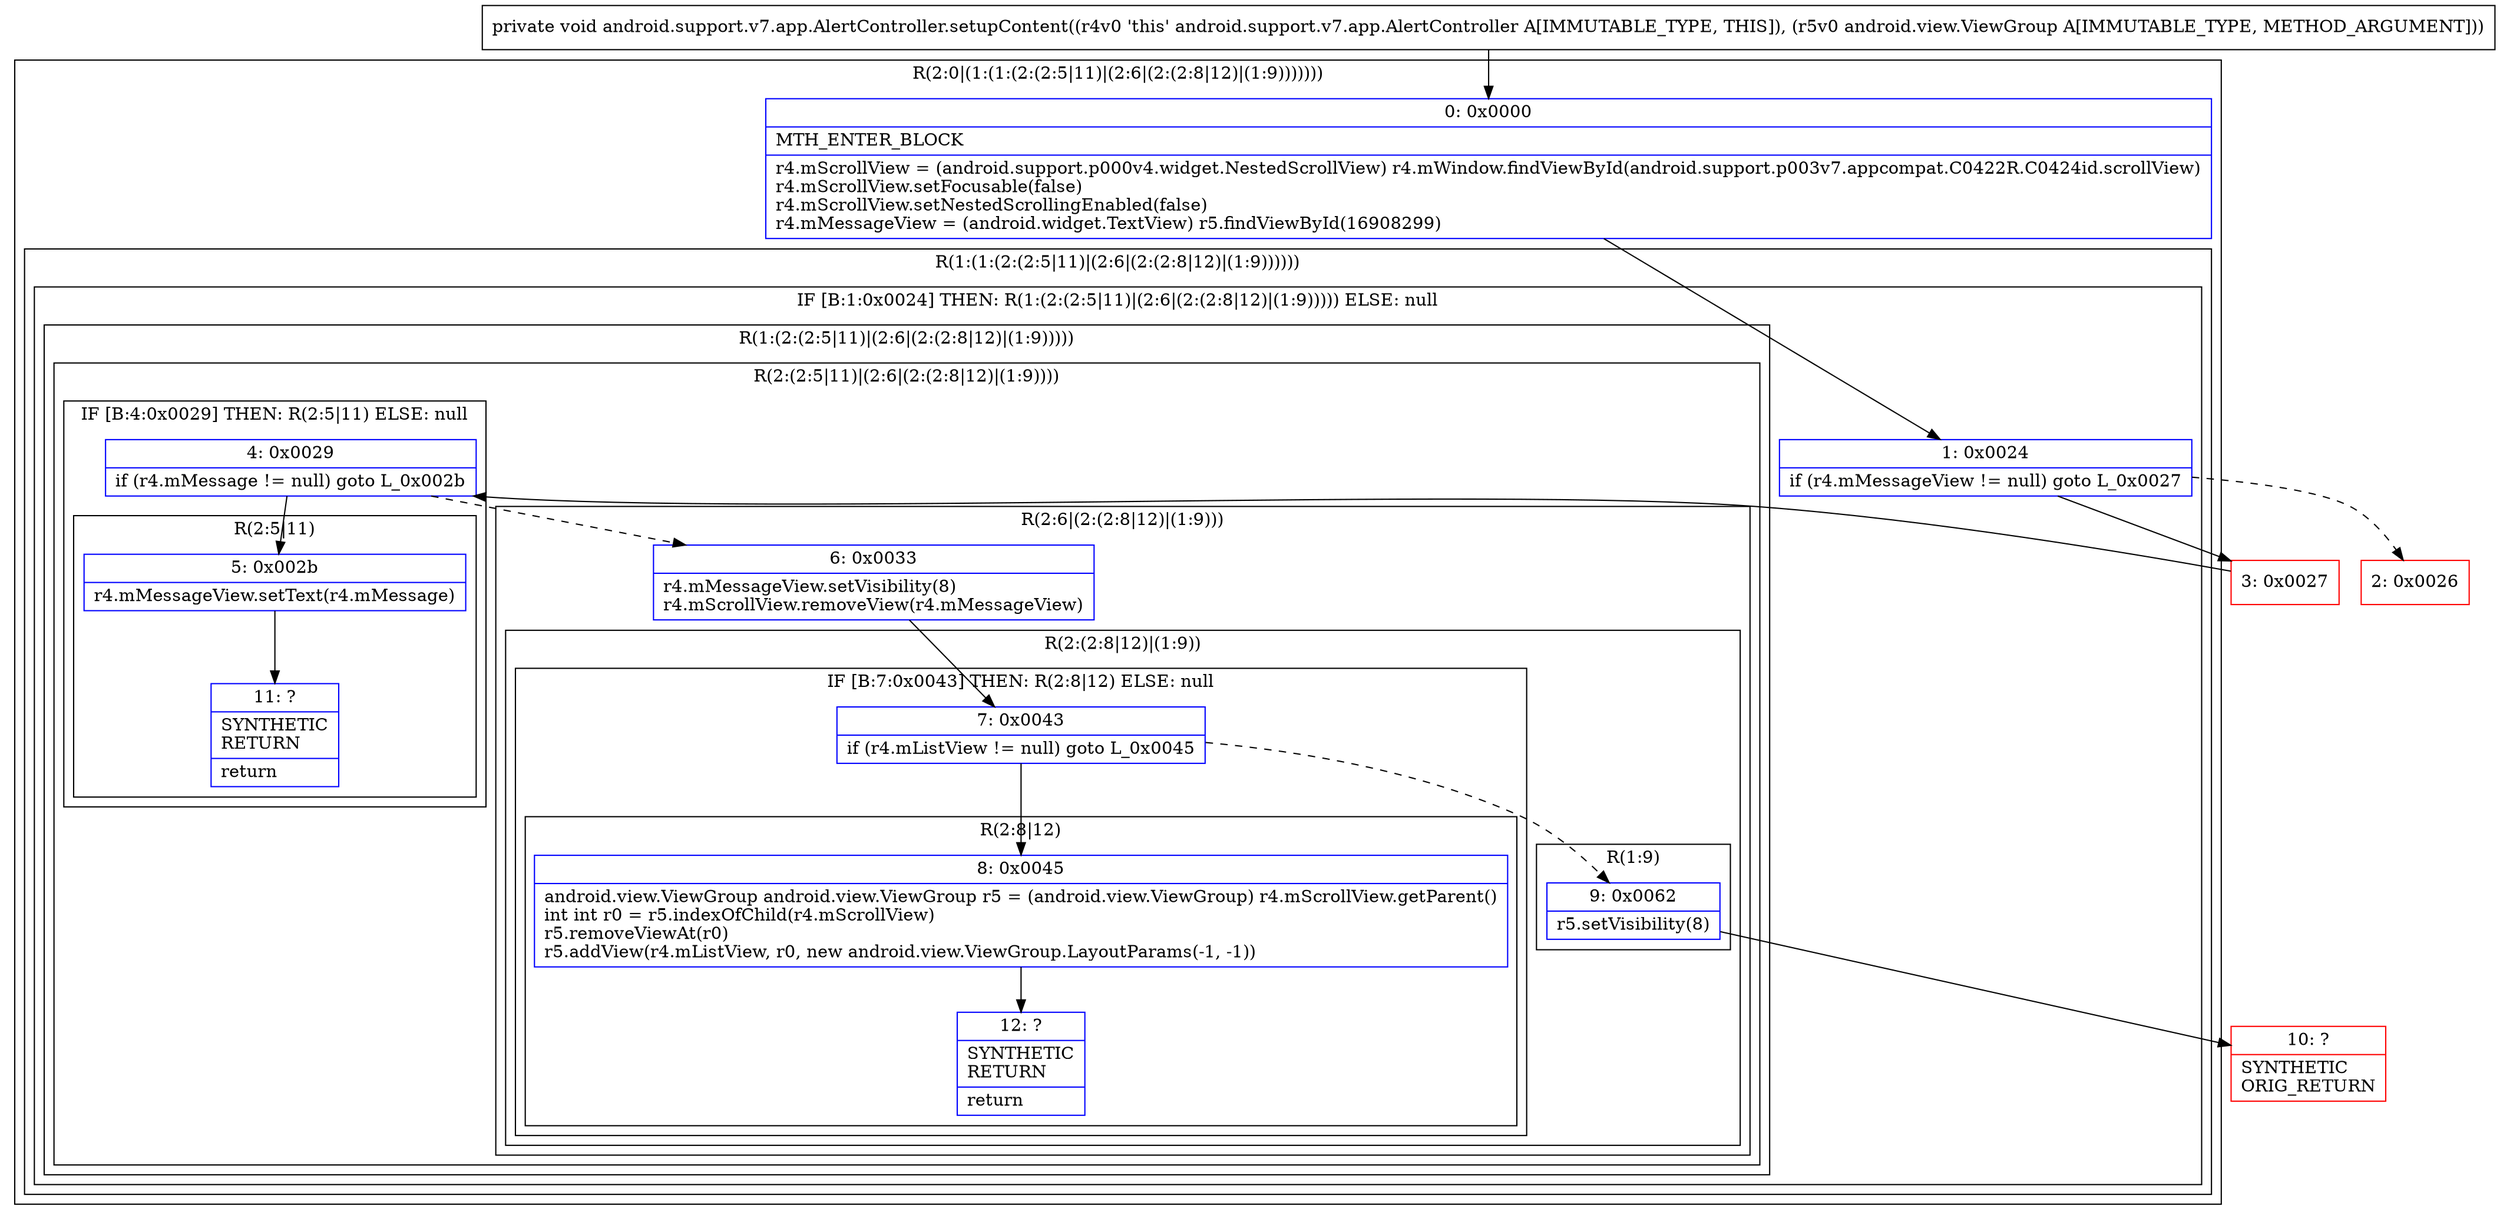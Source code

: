 digraph "CFG forandroid.support.v7.app.AlertController.setupContent(Landroid\/view\/ViewGroup;)V" {
subgraph cluster_Region_435568763 {
label = "R(2:0|(1:(1:(2:(2:5|11)|(2:6|(2:(2:8|12)|(1:9)))))))";
node [shape=record,color=blue];
Node_0 [shape=record,label="{0\:\ 0x0000|MTH_ENTER_BLOCK\l|r4.mScrollView = (android.support.p000v4.widget.NestedScrollView) r4.mWindow.findViewById(android.support.p003v7.appcompat.C0422R.C0424id.scrollView)\lr4.mScrollView.setFocusable(false)\lr4.mScrollView.setNestedScrollingEnabled(false)\lr4.mMessageView = (android.widget.TextView) r5.findViewById(16908299)\l}"];
subgraph cluster_Region_1386993343 {
label = "R(1:(1:(2:(2:5|11)|(2:6|(2:(2:8|12)|(1:9))))))";
node [shape=record,color=blue];
subgraph cluster_IfRegion_1861008403 {
label = "IF [B:1:0x0024] THEN: R(1:(2:(2:5|11)|(2:6|(2:(2:8|12)|(1:9))))) ELSE: null";
node [shape=record,color=blue];
Node_1 [shape=record,label="{1\:\ 0x0024|if (r4.mMessageView != null) goto L_0x0027\l}"];
subgraph cluster_Region_479124245 {
label = "R(1:(2:(2:5|11)|(2:6|(2:(2:8|12)|(1:9)))))";
node [shape=record,color=blue];
subgraph cluster_Region_928036199 {
label = "R(2:(2:5|11)|(2:6|(2:(2:8|12)|(1:9))))";
node [shape=record,color=blue];
subgraph cluster_IfRegion_994214684 {
label = "IF [B:4:0x0029] THEN: R(2:5|11) ELSE: null";
node [shape=record,color=blue];
Node_4 [shape=record,label="{4\:\ 0x0029|if (r4.mMessage != null) goto L_0x002b\l}"];
subgraph cluster_Region_818261059 {
label = "R(2:5|11)";
node [shape=record,color=blue];
Node_5 [shape=record,label="{5\:\ 0x002b|r4.mMessageView.setText(r4.mMessage)\l}"];
Node_11 [shape=record,label="{11\:\ ?|SYNTHETIC\lRETURN\l|return\l}"];
}
}
subgraph cluster_Region_1526308669 {
label = "R(2:6|(2:(2:8|12)|(1:9)))";
node [shape=record,color=blue];
Node_6 [shape=record,label="{6\:\ 0x0033|r4.mMessageView.setVisibility(8)\lr4.mScrollView.removeView(r4.mMessageView)\l}"];
subgraph cluster_Region_1756426888 {
label = "R(2:(2:8|12)|(1:9))";
node [shape=record,color=blue];
subgraph cluster_IfRegion_1204143841 {
label = "IF [B:7:0x0043] THEN: R(2:8|12) ELSE: null";
node [shape=record,color=blue];
Node_7 [shape=record,label="{7\:\ 0x0043|if (r4.mListView != null) goto L_0x0045\l}"];
subgraph cluster_Region_562453951 {
label = "R(2:8|12)";
node [shape=record,color=blue];
Node_8 [shape=record,label="{8\:\ 0x0045|android.view.ViewGroup android.view.ViewGroup r5 = (android.view.ViewGroup) r4.mScrollView.getParent()\lint int r0 = r5.indexOfChild(r4.mScrollView)\lr5.removeViewAt(r0)\lr5.addView(r4.mListView, r0, new android.view.ViewGroup.LayoutParams(\-1, \-1))\l}"];
Node_12 [shape=record,label="{12\:\ ?|SYNTHETIC\lRETURN\l|return\l}"];
}
}
subgraph cluster_Region_1526717934 {
label = "R(1:9)";
node [shape=record,color=blue];
Node_9 [shape=record,label="{9\:\ 0x0062|r5.setVisibility(8)\l}"];
}
}
}
}
}
}
}
}
Node_2 [shape=record,color=red,label="{2\:\ 0x0026}"];
Node_3 [shape=record,color=red,label="{3\:\ 0x0027}"];
Node_10 [shape=record,color=red,label="{10\:\ ?|SYNTHETIC\lORIG_RETURN\l}"];
MethodNode[shape=record,label="{private void android.support.v7.app.AlertController.setupContent((r4v0 'this' android.support.v7.app.AlertController A[IMMUTABLE_TYPE, THIS]), (r5v0 android.view.ViewGroup A[IMMUTABLE_TYPE, METHOD_ARGUMENT])) }"];
MethodNode -> Node_0;
Node_0 -> Node_1;
Node_1 -> Node_2[style=dashed];
Node_1 -> Node_3;
Node_4 -> Node_5;
Node_4 -> Node_6[style=dashed];
Node_5 -> Node_11;
Node_6 -> Node_7;
Node_7 -> Node_8;
Node_7 -> Node_9[style=dashed];
Node_8 -> Node_12;
Node_9 -> Node_10;
Node_3 -> Node_4;
}

